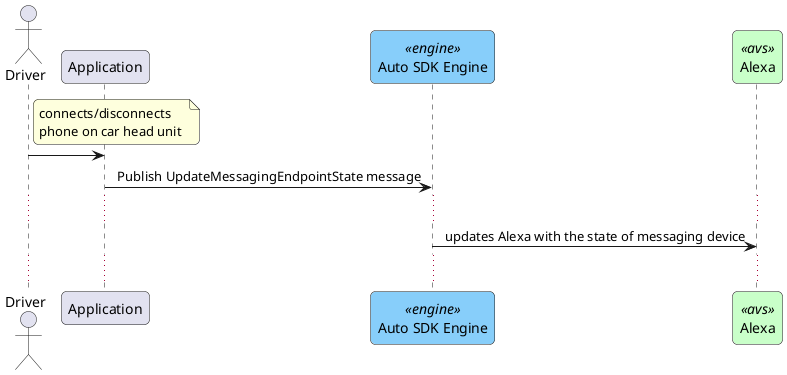 @startuml

skinparam roundcorner 10
skinparam sequenceMessageAlign center
<style>
sequenceDiagram {
    .engine {
        BackgroundColor LightSkyBlue
        BorderColor CornflowerBlue
    }
    .avs {
        BackgroundColor TECHNOLOGY
        BorderColor Green
    }
}
</style>

actor Driver Order 10
participant Application  order 30
participant "Auto SDK Engine" as AutoSDK <<engine>> order 40
participant "Alexa" as Alexa <<avs>> order 50

note right of Driver
connects/disconnects
phone on car head unit 
end note

Driver -> Application
Application -> AutoSDK : Publish UpdateMessagingEndpointState message
...

AutoSDK -> Alexa: updates Alexa with the state of messaging device
...

@enduml